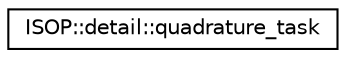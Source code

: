 digraph "Graphical Class Hierarchy"
{
 // LATEX_PDF_SIZE
  edge [fontname="Helvetica",fontsize="10",labelfontname="Helvetica",labelfontsize="10"];
  node [fontname="Helvetica",fontsize="10",shape=record];
  rankdir="LR";
  Node0 [label="ISOP::detail::quadrature_task",height=0.2,width=0.4,color="black", fillcolor="white", style="filled",URL="$struct_i_s_o_p_1_1detail_1_1quadrature__task.html",tooltip="Subdivided area in quadrature with value and error estimate."];
}
